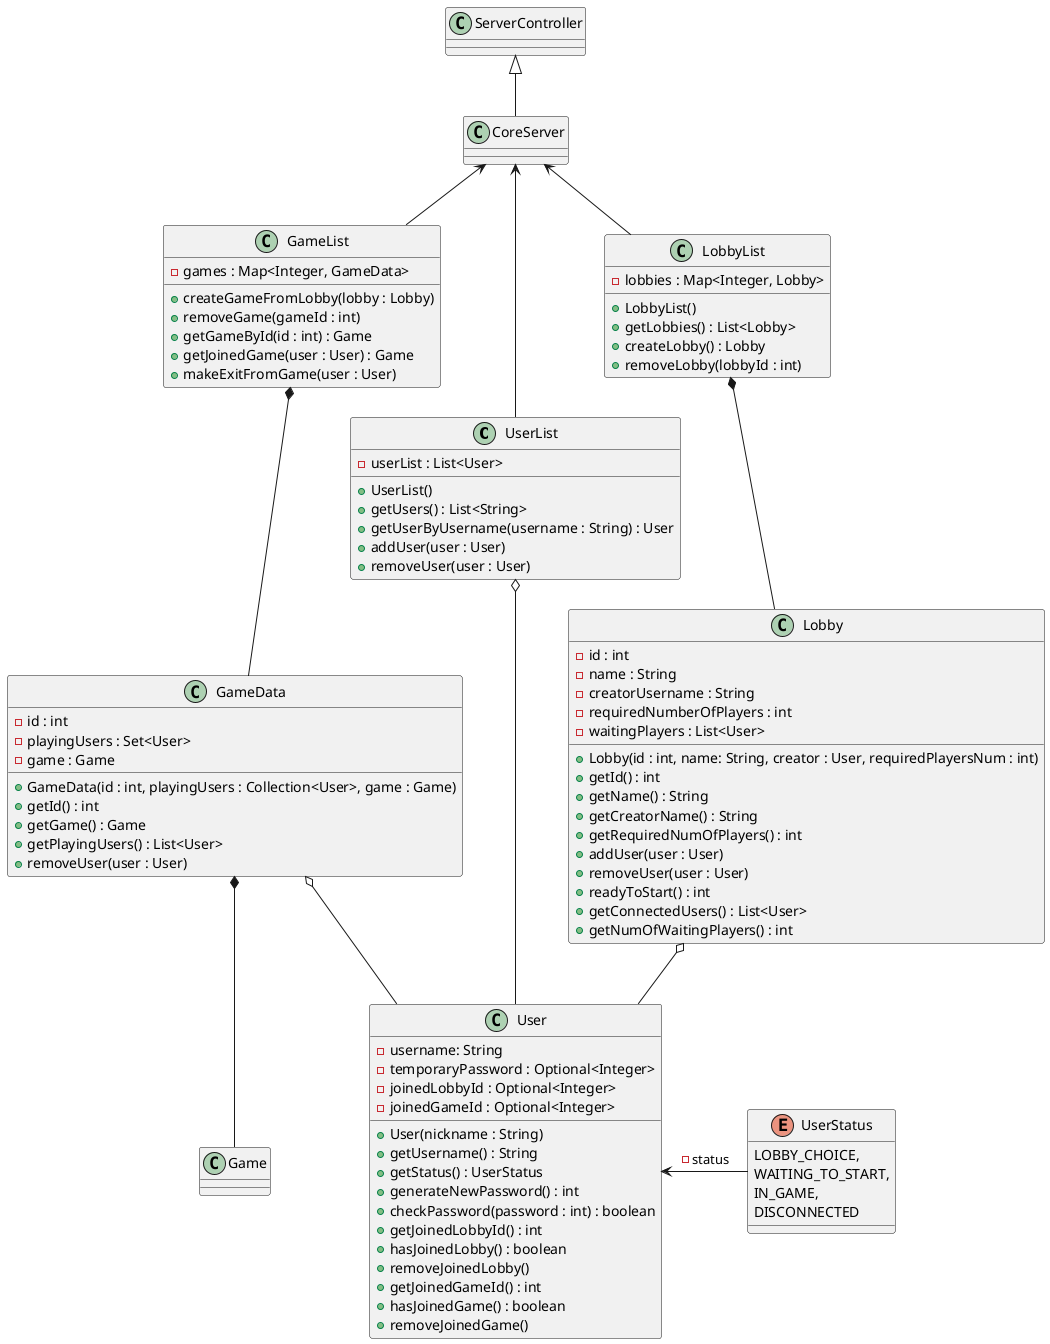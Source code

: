 @startuml

class UserList {
    - userList : List<User>
    + UserList()
    + getUsers() : List<String>
    + getUserByUsername(username : String) : User
    + addUser(user : User)
    + removeUser(user : User)
}

class User {
    - username: String
    - temporaryPassword : Optional<Integer>
    - joinedLobbyId : Optional<Integer>
    - joinedGameId : Optional<Integer>
    + User(nickname : String)
    + getUsername() : String
    + getStatus() : UserStatus
    + generateNewPassword() : int
    + checkPassword(password : int) : boolean
    + getJoinedLobbyId() : int
    + hasJoinedLobby() : boolean
    + removeJoinedLobby()
    + getJoinedGameId() : int
    + hasJoinedGame() : boolean
    + removeJoinedGame()
}

enum UserStatus {
    LOBBY_CHOICE,
    WAITING_TO_START,
    IN_GAME,
    DISCONNECTED
}

class Lobby {
    - id : int
    - name : String
    - creatorUsername : String
    - requiredNumberOfPlayers : int
    - waitingPlayers : List<User>
    + Lobby(id : int, name: String, creator : User, requiredPlayersNum : int)
    + getId() : int
    + getName() : String
    + getCreatorName() : String
    + getRequiredNumOfPlayers() : int
    + addUser(user : User)
    + removeUser(user : User)
    + readyToStart() : int
    + getConnectedUsers() : List<User>
    + getNumOfWaitingPlayers() : int
}

class LobbyList {
    - lobbies : Map<Integer, Lobby>
    + LobbyList()
    + getLobbies() : List<Lobby>
    + createLobby() : Lobby
    + removeLobby(lobbyId : int)
}


class GameData {
    - id : int
    - playingUsers : Set<User>
    - game : Game
    + GameData(id : int, playingUsers : Collection<User>, game : Game)
    + getId() : int
    + getGame() : Game
    + getPlayingUsers() : List<User>
    + removeUser(user : User)
}

class GameList {
    - games : Map<Integer, GameData>
    + createGameFromLobby(lobby : Lobby)
    + removeGame(gameId : int)
    + getGameById(id : int) : Game
    + getJoinedGame(user : User) : Game
    + makeExitFromGame(user : User)
}

User -u-o UserList
User -u-o GameData
Game -u-* GameData
GameData -u-* GameList
UserStatus -l-> User : - status
User -u-o Lobby
Lobby -u-* LobbyList
LobbyList -u-> CoreServer
GameList -u-> CoreServer
UserList -u-> CoreServer
CoreServer -u-|> ServerController


@enduml